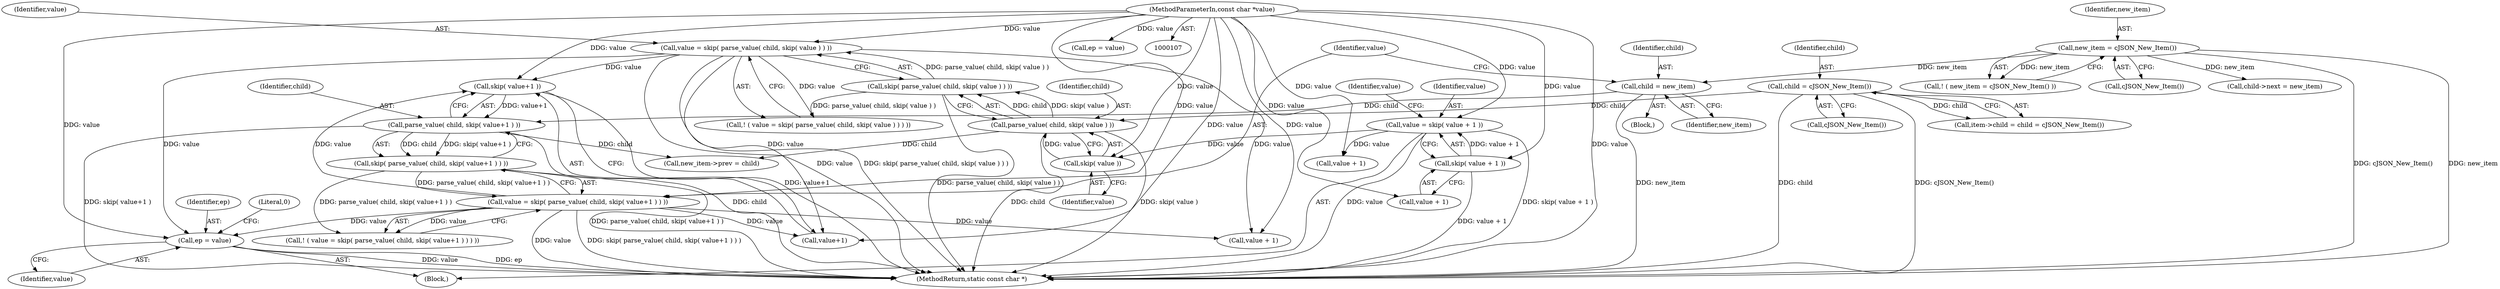 digraph "1_iperf_91f2fa59e8ed80dfbf400add0164ee0e508e412a_35@pointer" {
"1000214" [label="(Call,ep = value)"];
"1000156" [label="(Call,value = skip( parse_value( child, skip( value ) ) ))"];
"1000109" [label="(MethodParameterIn,const char *value)"];
"1000158" [label="(Call,skip( parse_value( child, skip( value ) ) ))"];
"1000159" [label="(Call,parse_value( child, skip( value ) ))"];
"1000149" [label="(Call,child = cJSON_New_Item())"];
"1000161" [label="(Call,skip( value ))"];
"1000128" [label="(Call,value = skip( value + 1 ))"];
"1000130" [label="(Call,skip( value + 1 ))"];
"1000194" [label="(Call,value = skip( parse_value( child, skip( value+1 ) ) ))"];
"1000196" [label="(Call,skip( parse_value( child, skip( value+1 ) ) ))"];
"1000197" [label="(Call,parse_value( child, skip( value+1 ) ))"];
"1000189" [label="(Call,child = new_item)"];
"1000174" [label="(Call,new_item = cJSON_New_Item())"];
"1000199" [label="(Call,skip( value+1 ))"];
"1000214" [label="(Call,ep = value)"];
"1000193" [label="(Call,! ( value = skip( parse_value( child, skip( value+1 ) ) ) ))"];
"1000219" [label="(MethodReturn,static const char *)"];
"1000218" [label="(Literal,0)"];
"1000199" [label="(Call,skip( value+1 ))"];
"1000118" [label="(Call,ep = value)"];
"1000130" [label="(Call,skip( value + 1 ))"];
"1000149" [label="(Call,child = cJSON_New_Item())"];
"1000211" [label="(Call,value + 1)"];
"1000129" [label="(Identifier,value)"];
"1000158" [label="(Call,skip( parse_value( child, skip( value ) ) ))"];
"1000200" [label="(Call,value+1)"];
"1000161" [label="(Call,skip( value ))"];
"1000170" [label="(Block,)"];
"1000175" [label="(Identifier,new_item)"];
"1000216" [label="(Identifier,value)"];
"1000160" [label="(Identifier,child)"];
"1000159" [label="(Call,parse_value( child, skip( value ) ))"];
"1000162" [label="(Identifier,value)"];
"1000156" [label="(Call,value = skip( parse_value( child, skip( value ) ) ))"];
"1000157" [label="(Identifier,value)"];
"1000155" [label="(Call,! ( value = skip( parse_value( child, skip( value ) ) ) ))"];
"1000173" [label="(Call,! ( new_item = cJSON_New_Item() ))"];
"1000189" [label="(Call,child = new_item)"];
"1000174" [label="(Call,new_item = cJSON_New_Item())"];
"1000110" [label="(Block,)"];
"1000215" [label="(Identifier,ep)"];
"1000150" [label="(Identifier,child)"];
"1000176" [label="(Call,cJSON_New_Item())"];
"1000198" [label="(Identifier,child)"];
"1000128" [label="(Call,value = skip( value + 1 ))"];
"1000184" [label="(Call,new_item->prev = child)"];
"1000196" [label="(Call,skip( parse_value( child, skip( value+1 ) ) ))"];
"1000191" [label="(Identifier,new_item)"];
"1000190" [label="(Identifier,child)"];
"1000109" [label="(MethodParameterIn,const char *value)"];
"1000145" [label="(Call,item->child = child = cJSON_New_Item())"];
"1000131" [label="(Call,value + 1)"];
"1000197" [label="(Call,parse_value( child, skip( value+1 ) ))"];
"1000137" [label="(Identifier,value)"];
"1000195" [label="(Identifier,value)"];
"1000179" [label="(Call,child->next = new_item)"];
"1000140" [label="(Call,value + 1)"];
"1000194" [label="(Call,value = skip( parse_value( child, skip( value+1 ) ) ))"];
"1000151" [label="(Call,cJSON_New_Item())"];
"1000214" -> "1000110"  [label="AST: "];
"1000214" -> "1000216"  [label="CFG: "];
"1000215" -> "1000214"  [label="AST: "];
"1000216" -> "1000214"  [label="AST: "];
"1000218" -> "1000214"  [label="CFG: "];
"1000214" -> "1000219"  [label="DDG: value"];
"1000214" -> "1000219"  [label="DDG: ep"];
"1000156" -> "1000214"  [label="DDG: value"];
"1000194" -> "1000214"  [label="DDG: value"];
"1000109" -> "1000214"  [label="DDG: value"];
"1000156" -> "1000155"  [label="AST: "];
"1000156" -> "1000158"  [label="CFG: "];
"1000157" -> "1000156"  [label="AST: "];
"1000158" -> "1000156"  [label="AST: "];
"1000155" -> "1000156"  [label="CFG: "];
"1000156" -> "1000219"  [label="DDG: value"];
"1000156" -> "1000219"  [label="DDG: skip( parse_value( child, skip( value ) ) )"];
"1000156" -> "1000155"  [label="DDG: value"];
"1000109" -> "1000156"  [label="DDG: value"];
"1000158" -> "1000156"  [label="DDG: parse_value( child, skip( value ) )"];
"1000156" -> "1000199"  [label="DDG: value"];
"1000156" -> "1000200"  [label="DDG: value"];
"1000156" -> "1000211"  [label="DDG: value"];
"1000109" -> "1000107"  [label="AST: "];
"1000109" -> "1000219"  [label="DDG: value"];
"1000109" -> "1000118"  [label="DDG: value"];
"1000109" -> "1000128"  [label="DDG: value"];
"1000109" -> "1000130"  [label="DDG: value"];
"1000109" -> "1000131"  [label="DDG: value"];
"1000109" -> "1000140"  [label="DDG: value"];
"1000109" -> "1000161"  [label="DDG: value"];
"1000109" -> "1000194"  [label="DDG: value"];
"1000109" -> "1000199"  [label="DDG: value"];
"1000109" -> "1000200"  [label="DDG: value"];
"1000109" -> "1000211"  [label="DDG: value"];
"1000158" -> "1000159"  [label="CFG: "];
"1000159" -> "1000158"  [label="AST: "];
"1000158" -> "1000219"  [label="DDG: parse_value( child, skip( value ) )"];
"1000158" -> "1000155"  [label="DDG: parse_value( child, skip( value ) )"];
"1000159" -> "1000158"  [label="DDG: child"];
"1000159" -> "1000158"  [label="DDG: skip( value )"];
"1000159" -> "1000161"  [label="CFG: "];
"1000160" -> "1000159"  [label="AST: "];
"1000161" -> "1000159"  [label="AST: "];
"1000159" -> "1000219"  [label="DDG: skip( value )"];
"1000159" -> "1000219"  [label="DDG: child"];
"1000149" -> "1000159"  [label="DDG: child"];
"1000161" -> "1000159"  [label="DDG: value"];
"1000159" -> "1000184"  [label="DDG: child"];
"1000149" -> "1000145"  [label="AST: "];
"1000149" -> "1000151"  [label="CFG: "];
"1000150" -> "1000149"  [label="AST: "];
"1000151" -> "1000149"  [label="AST: "];
"1000145" -> "1000149"  [label="CFG: "];
"1000149" -> "1000219"  [label="DDG: cJSON_New_Item()"];
"1000149" -> "1000219"  [label="DDG: child"];
"1000149" -> "1000145"  [label="DDG: child"];
"1000161" -> "1000162"  [label="CFG: "];
"1000162" -> "1000161"  [label="AST: "];
"1000128" -> "1000161"  [label="DDG: value"];
"1000128" -> "1000110"  [label="AST: "];
"1000128" -> "1000130"  [label="CFG: "];
"1000129" -> "1000128"  [label="AST: "];
"1000130" -> "1000128"  [label="AST: "];
"1000137" -> "1000128"  [label="CFG: "];
"1000128" -> "1000219"  [label="DDG: skip( value + 1 )"];
"1000128" -> "1000219"  [label="DDG: value"];
"1000130" -> "1000128"  [label="DDG: value + 1"];
"1000128" -> "1000140"  [label="DDG: value"];
"1000130" -> "1000131"  [label="CFG: "];
"1000131" -> "1000130"  [label="AST: "];
"1000130" -> "1000219"  [label="DDG: value + 1"];
"1000194" -> "1000193"  [label="AST: "];
"1000194" -> "1000196"  [label="CFG: "];
"1000195" -> "1000194"  [label="AST: "];
"1000196" -> "1000194"  [label="AST: "];
"1000193" -> "1000194"  [label="CFG: "];
"1000194" -> "1000219"  [label="DDG: value"];
"1000194" -> "1000219"  [label="DDG: skip( parse_value( child, skip( value+1 ) ) )"];
"1000194" -> "1000193"  [label="DDG: value"];
"1000196" -> "1000194"  [label="DDG: parse_value( child, skip( value+1 ) )"];
"1000194" -> "1000199"  [label="DDG: value"];
"1000194" -> "1000200"  [label="DDG: value"];
"1000194" -> "1000211"  [label="DDG: value"];
"1000196" -> "1000197"  [label="CFG: "];
"1000197" -> "1000196"  [label="AST: "];
"1000196" -> "1000219"  [label="DDG: parse_value( child, skip( value+1 ) )"];
"1000196" -> "1000193"  [label="DDG: parse_value( child, skip( value+1 ) )"];
"1000197" -> "1000196"  [label="DDG: child"];
"1000197" -> "1000196"  [label="DDG: skip( value+1 )"];
"1000197" -> "1000199"  [label="CFG: "];
"1000198" -> "1000197"  [label="AST: "];
"1000199" -> "1000197"  [label="AST: "];
"1000197" -> "1000219"  [label="DDG: skip( value+1 )"];
"1000197" -> "1000219"  [label="DDG: child"];
"1000197" -> "1000184"  [label="DDG: child"];
"1000189" -> "1000197"  [label="DDG: child"];
"1000199" -> "1000197"  [label="DDG: value+1"];
"1000189" -> "1000170"  [label="AST: "];
"1000189" -> "1000191"  [label="CFG: "];
"1000190" -> "1000189"  [label="AST: "];
"1000191" -> "1000189"  [label="AST: "];
"1000195" -> "1000189"  [label="CFG: "];
"1000189" -> "1000219"  [label="DDG: new_item"];
"1000174" -> "1000189"  [label="DDG: new_item"];
"1000174" -> "1000173"  [label="AST: "];
"1000174" -> "1000176"  [label="CFG: "];
"1000175" -> "1000174"  [label="AST: "];
"1000176" -> "1000174"  [label="AST: "];
"1000173" -> "1000174"  [label="CFG: "];
"1000174" -> "1000219"  [label="DDG: cJSON_New_Item()"];
"1000174" -> "1000219"  [label="DDG: new_item"];
"1000174" -> "1000173"  [label="DDG: new_item"];
"1000174" -> "1000179"  [label="DDG: new_item"];
"1000199" -> "1000200"  [label="CFG: "];
"1000200" -> "1000199"  [label="AST: "];
"1000199" -> "1000219"  [label="DDG: value+1"];
}
